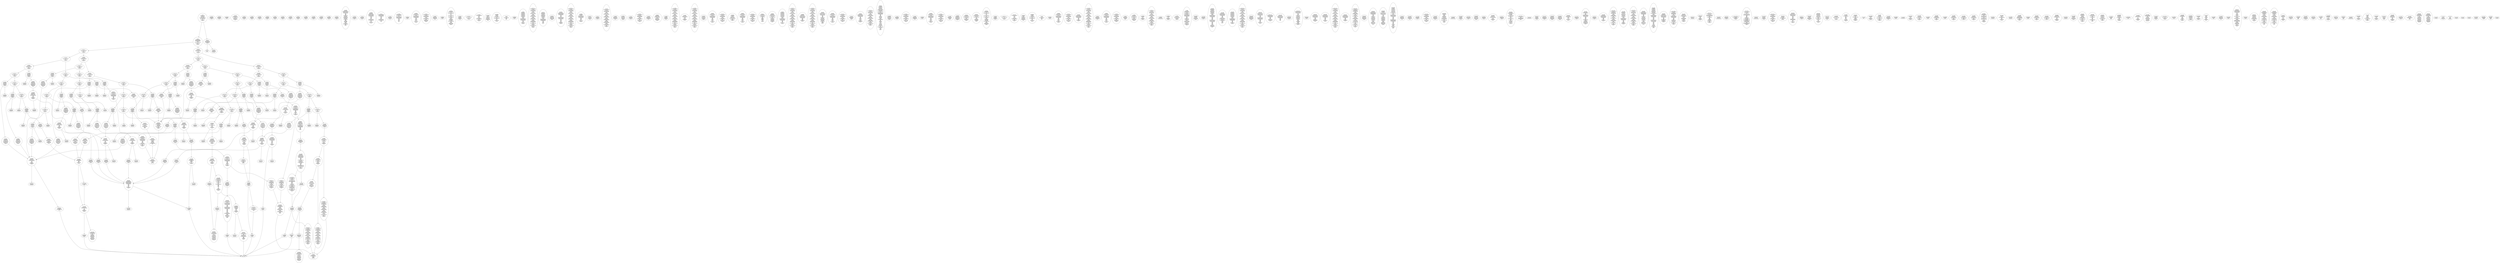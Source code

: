 /* Generated by GvGen v.1.0 (https://www.github.com/stricaud/gvgen) */

digraph G {
compound=true;
   node1 [label="[anywhere]"];
   node2 [label="# 0x0
PUSHX Data
PUSHX Data
MSTORE
PUSHX LogicData
CALLDATASIZE
LT
PUSHX Data
JUMPI
"];
   node3 [label="# 0xd
PUSHX Data
CALLDATALOAD
PUSHX BitData
SHR
PUSHX LogicData
GT
PUSHX Data
JUMPI
"];
   node4 [label="# 0x1e
PUSHX LogicData
GT
PUSHX Data
JUMPI
"];
   node5 [label="# 0x29
PUSHX LogicData
GT
PUSHX Data
JUMPI
"];
   node6 [label="# 0x34
PUSHX LogicData
EQ
PUSHX Data
JUMPI
"];
   node7 [label="# 0x3f
PUSHX LogicData
EQ
PUSHX Data
JUMPI
"];
   node8 [label="# 0x4a
PUSHX LogicData
EQ
PUSHX Data
JUMPI
"];
   node9 [label="# 0x55
PUSHX LogicData
EQ
PUSHX Data
JUMPI
"];
   node10 [label="# 0x60
PUSHX Data
REVERT
"];
   node11 [label="# 0x64
JUMPDEST
PUSHX LogicData
EQ
PUSHX Data
JUMPI
"];
   node12 [label="# 0x70
PUSHX LogicData
EQ
PUSHX Data
JUMPI
"];
   node13 [label="# 0x7b
PUSHX LogicData
EQ
PUSHX Data
JUMPI
"];
   node14 [label="# 0x86
PUSHX LogicData
EQ
PUSHX Data
JUMPI
"];
   node15 [label="# 0x91
PUSHX Data
REVERT
"];
   node16 [label="# 0x95
JUMPDEST
PUSHX LogicData
GT
PUSHX Data
JUMPI
"];
   node17 [label="# 0xa1
PUSHX LogicData
EQ
PUSHX Data
JUMPI
"];
   node18 [label="# 0xac
PUSHX LogicData
EQ
PUSHX Data
JUMPI
"];
   node19 [label="# 0xb7
PUSHX LogicData
EQ
PUSHX Data
JUMPI
"];
   node20 [label="# 0xc2
PUSHX LogicData
EQ
PUSHX Data
JUMPI
"];
   node21 [label="# 0xcd
PUSHX Data
REVERT
"];
   node22 [label="# 0xd1
JUMPDEST
PUSHX LogicData
EQ
PUSHX Data
JUMPI
"];
   node23 [label="# 0xdd
PUSHX LogicData
EQ
PUSHX Data
JUMPI
"];
   node24 [label="# 0xe8
PUSHX LogicData
EQ
PUSHX Data
JUMPI
"];
   node25 [label="# 0xf3
PUSHX LogicData
EQ
PUSHX Data
JUMPI
"];
   node26 [label="# 0xfe
PUSHX Data
REVERT
"];
   node27 [label="# 0x102
JUMPDEST
PUSHX LogicData
GT
PUSHX Data
JUMPI
"];
   node28 [label="# 0x10e
PUSHX LogicData
GT
PUSHX Data
JUMPI
"];
   node29 [label="# 0x119
PUSHX LogicData
EQ
PUSHX Data
JUMPI
"];
   node30 [label="# 0x124
PUSHX LogicData
EQ
PUSHX Data
JUMPI
"];
   node31 [label="# 0x12f
PUSHX LogicData
EQ
PUSHX Data
JUMPI
"];
   node32 [label="# 0x13a
PUSHX LogicData
EQ
PUSHX Data
JUMPI
"];
   node33 [label="# 0x145
PUSHX Data
REVERT
"];
   node34 [label="# 0x149
JUMPDEST
PUSHX LogicData
EQ
PUSHX Data
JUMPI
"];
   node35 [label="# 0x155
PUSHX LogicData
EQ
PUSHX Data
JUMPI
"];
   node36 [label="# 0x160
PUSHX LogicData
EQ
PUSHX Data
JUMPI
"];
   node37 [label="# 0x16b
PUSHX LogicData
EQ
PUSHX Data
JUMPI
"];
   node38 [label="# 0x176
PUSHX Data
REVERT
"];
   node39 [label="# 0x17a
JUMPDEST
PUSHX LogicData
GT
PUSHX Data
JUMPI
"];
   node40 [label="# 0x186
PUSHX LogicData
EQ
PUSHX Data
JUMPI
"];
   node41 [label="# 0x191
PUSHX LogicData
EQ
PUSHX Data
JUMPI
"];
   node42 [label="# 0x19c
PUSHX LogicData
EQ
PUSHX Data
JUMPI
"];
   node43 [label="# 0x1a7
PUSHX LogicData
EQ
PUSHX Data
JUMPI
"];
   node44 [label="# 0x1b2
PUSHX Data
REVERT
"];
   node45 [label="# 0x1b6
JUMPDEST
PUSHX LogicData
EQ
PUSHX Data
JUMPI
"];
   node46 [label="# 0x1c2
PUSHX LogicData
EQ
PUSHX Data
JUMPI
"];
   node47 [label="# 0x1cd
PUSHX LogicData
EQ
PUSHX Data
JUMPI
"];
   node48 [label="# 0x1d8
PUSHX LogicData
EQ
PUSHX Data
JUMPI
"];
   node49 [label="# 0x1e3
PUSHX Data
REVERT
"];
   node50 [label="# 0x1e7
JUMPDEST
CALLDATASIZE
PUSHX Data
JUMPI
"];
   node51 [label="# 0x1ed
STOP
"];
   node52 [label="# 0x1ee
JUMPDEST
PUSHX Data
REVERT
"];
   node53 [label="# 0x1f3
JUMPDEST
CALLVALUE
ISZERO
PUSHX Data
JUMPI
"];
   node54 [label="# 0x1fb
PUSHX Data
REVERT
"];
   node55 [label="# 0x1ff
JUMPDEST
PUSHX Data
PUSHX Data
CALLDATASIZE
PUSHX Data
PUSHX Data
JUMP
"];
   node56 [label="# 0x20e
JUMPDEST
PUSHX Data
JUMP
"];
   node57 [label="# 0x213
JUMPDEST
PUSHX MemData
MLOAD
ISZERO
ISZERO
MSTORE
PUSHX ArithData
ADD
"];
   node58 [label="# 0x21f
JUMPDEST
PUSHX MemData
MLOAD
SUB
RETURN
"];
   node59 [label="# 0x228
JUMPDEST
CALLVALUE
ISZERO
PUSHX Data
JUMPI
"];
   node60 [label="# 0x230
PUSHX Data
REVERT
"];
   node61 [label="# 0x234
JUMPDEST
PUSHX Data
PUSHX Data
CALLDATASIZE
PUSHX Data
PUSHX Data
JUMP
"];
   node62 [label="# 0x243
JUMPDEST
PUSHX Data
JUMP
"];
   node63 [label="# 0x248
JUMPDEST
STOP
"];
   node64 [label="# 0x24a
JUMPDEST
CALLVALUE
ISZERO
PUSHX Data
JUMPI
"];
   node65 [label="# 0x252
PUSHX Data
REVERT
"];
   node66 [label="# 0x256
JUMPDEST
PUSHX Data
PUSHX Data
JUMP
"];
   node67 [label="# 0x25f
JUMPDEST
PUSHX MemData
MLOAD
PUSHX Data
PUSHX Data
JUMP
"];
   node68 [label="# 0x26c
JUMPDEST
CALLVALUE
ISZERO
PUSHX Data
JUMPI
"];
   node69 [label="# 0x274
PUSHX Data
REVERT
"];
   node70 [label="# 0x278
JUMPDEST
PUSHX Data
PUSHX Data
CALLDATASIZE
PUSHX Data
PUSHX Data
JUMP
"];
   node71 [label="# 0x287
JUMPDEST
PUSHX Data
JUMP
"];
   node72 [label="# 0x28c
JUMPDEST
PUSHX MemData
MLOAD
PUSHX ArithData
PUSHX BitData
PUSHX BitData
SHL
SUB
AND
MSTORE
PUSHX ArithData
ADD
PUSHX Data
JUMP
"];
   node73 [label="# 0x2a4
JUMPDEST
CALLVALUE
ISZERO
PUSHX Data
JUMPI
"];
   node74 [label="# 0x2ac
PUSHX Data
REVERT
"];
   node75 [label="# 0x2b0
JUMPDEST
PUSHX Data
PUSHX Data
CALLDATASIZE
PUSHX Data
PUSHX Data
JUMP
"];
   node76 [label="# 0x2bf
JUMPDEST
PUSHX Data
JUMP
"];
   node77 [label="# 0x2c4
JUMPDEST
CALLVALUE
ISZERO
PUSHX Data
JUMPI
"];
   node78 [label="# 0x2cc
PUSHX Data
REVERT
"];
   node79 [label="# 0x2d0
JUMPDEST
PUSHX Data
PUSHX StorData
SLOAD
JUMP
"];
   node80 [label="# 0x2da
JUMPDEST
PUSHX MemData
MLOAD
MSTORE
PUSHX ArithData
ADD
PUSHX Data
JUMP
"];
   node81 [label="# 0x2e8
JUMPDEST
CALLVALUE
ISZERO
PUSHX Data
JUMPI
"];
   node82 [label="# 0x2f0
PUSHX Data
REVERT
"];
   node83 [label="# 0x2f4
JUMPDEST
PUSHX Data
PUSHX Data
CALLDATASIZE
PUSHX Data
PUSHX Data
JUMP
"];
   node84 [label="# 0x303
JUMPDEST
PUSHX Data
JUMP
"];
   node85 [label="# 0x308
JUMPDEST
PUSHX Data
PUSHX Data
JUMP
"];
   node86 [label="# 0x310
JUMPDEST
CALLVALUE
ISZERO
PUSHX Data
JUMPI
"];
   node87 [label="# 0x318
PUSHX Data
REVERT
"];
   node88 [label="# 0x31c
JUMPDEST
PUSHX Data
PUSHX Data
CALLDATASIZE
PUSHX Data
PUSHX Data
JUMP
"];
   node89 [label="# 0x32b
JUMPDEST
PUSHX Data
JUMP
"];
   node90 [label="# 0x330
JUMPDEST
CALLVALUE
ISZERO
PUSHX Data
JUMPI
"];
   node91 [label="# 0x338
PUSHX Data
REVERT
"];
   node92 [label="# 0x33c
JUMPDEST
PUSHX Data
PUSHX StorData
SLOAD
JUMP
"];
   node93 [label="# 0x346
JUMPDEST
CALLVALUE
ISZERO
PUSHX Data
JUMPI
"];
   node94 [label="# 0x34e
PUSHX Data
REVERT
"];
   node95 [label="# 0x352
JUMPDEST
PUSHX Data
PUSHX Data
CALLDATASIZE
PUSHX Data
PUSHX Data
JUMP
"];
   node96 [label="# 0x361
JUMPDEST
PUSHX Data
JUMP
"];
   node97 [label="# 0x366
JUMPDEST
CALLVALUE
ISZERO
PUSHX Data
JUMPI
"];
   node98 [label="# 0x36e
PUSHX Data
REVERT
"];
   node99 [label="# 0x372
JUMPDEST
PUSHX StorData
SLOAD
PUSHX Data
PUSHX BitData
AND
JUMP
"];
   node100 [label="# 0x380
JUMPDEST
CALLVALUE
ISZERO
PUSHX Data
JUMPI
"];
   node101 [label="# 0x388
PUSHX Data
REVERT
"];
   node102 [label="# 0x38c
JUMPDEST
PUSHX Data
PUSHX StorData
SLOAD
JUMP
"];
   node103 [label="# 0x396
JUMPDEST
CALLVALUE
ISZERO
PUSHX Data
JUMPI
"];
   node104 [label="# 0x39e
PUSHX Data
REVERT
"];
   node105 [label="# 0x3a2
JUMPDEST
PUSHX Data
PUSHX Data
JUMP
"];
   node106 [label="# 0x3ab
JUMPDEST
CALLVALUE
ISZERO
PUSHX Data
JUMPI
"];
   node107 [label="# 0x3b3
PUSHX Data
REVERT
"];
   node108 [label="# 0x3b7
JUMPDEST
PUSHX Data
PUSHX Data
CALLDATASIZE
PUSHX Data
PUSHX Data
JUMP
"];
   node109 [label="# 0x3c6
JUMPDEST
PUSHX Data
JUMP
"];
   node110 [label="# 0x3cb
JUMPDEST
CALLVALUE
ISZERO
PUSHX Data
JUMPI
"];
   node111 [label="# 0x3d3
PUSHX Data
REVERT
"];
   node112 [label="# 0x3d7
JUMPDEST
PUSHX Data
PUSHX Data
JUMP
"];
   node113 [label="# 0x3e0
JUMPDEST
CALLVALUE
ISZERO
PUSHX Data
JUMPI
"];
   node114 [label="# 0x3e8
PUSHX Data
REVERT
"];
   node115 [label="# 0x3ec
JUMPDEST
PUSHX Data
PUSHX Data
CALLDATASIZE
PUSHX Data
PUSHX Data
JUMP
"];
   node116 [label="# 0x3fb
JUMPDEST
PUSHX Data
JUMP
"];
   node117 [label="# 0x400
JUMPDEST
CALLVALUE
ISZERO
PUSHX Data
JUMPI
"];
   node118 [label="# 0x408
PUSHX Data
REVERT
"];
   node119 [label="# 0x40c
JUMPDEST
PUSHX Data
PUSHX StorData
SLOAD
JUMP
"];
   node120 [label="# 0x416
JUMPDEST
CALLVALUE
ISZERO
PUSHX Data
JUMPI
"];
   node121 [label="# 0x41e
PUSHX Data
REVERT
"];
   node122 [label="# 0x422
JUMPDEST
PUSHX Data
PUSHX Data
CALLDATASIZE
PUSHX Data
PUSHX Data
JUMP
"];
   node123 [label="# 0x431
JUMPDEST
PUSHX Data
JUMP
"];
   node124 [label="# 0x436
JUMPDEST
CALLVALUE
ISZERO
PUSHX Data
JUMPI
"];
   node125 [label="# 0x43e
PUSHX Data
REVERT
"];
   node126 [label="# 0x442
JUMPDEST
PUSHX Data
PUSHX Data
JUMP
"];
   node127 [label="# 0x44b
JUMPDEST
CALLVALUE
ISZERO
PUSHX Data
JUMPI
"];
   node128 [label="# 0x453
PUSHX Data
REVERT
"];
   node129 [label="# 0x457
JUMPDEST
PUSHX Data
PUSHX Data
CALLDATASIZE
PUSHX Data
PUSHX Data
JUMP
"];
   node130 [label="# 0x466
JUMPDEST
PUSHX Data
JUMP
"];
   node131 [label="# 0x46b
JUMPDEST
CALLVALUE
ISZERO
PUSHX Data
JUMPI
"];
   node132 [label="# 0x473
PUSHX Data
REVERT
"];
   node133 [label="# 0x477
JUMPDEST
PUSHX StorData
SLOAD
PUSHX ArithData
PUSHX BitData
PUSHX BitData
SHL
SUB
AND
PUSHX Data
JUMP
"];
   node134 [label="# 0x489
JUMPDEST
CALLVALUE
ISZERO
PUSHX Data
JUMPI
"];
   node135 [label="# 0x491
PUSHX Data
REVERT
"];
   node136 [label="# 0x495
JUMPDEST
PUSHX Data
PUSHX Data
JUMP
"];
   node137 [label="# 0x49e
JUMPDEST
CALLVALUE
ISZERO
PUSHX Data
JUMPI
"];
   node138 [label="# 0x4a6
PUSHX Data
REVERT
"];
   node139 [label="# 0x4aa
JUMPDEST
PUSHX Data
PUSHX Data
CALLDATASIZE
PUSHX Data
PUSHX Data
JUMP
"];
   node140 [label="# 0x4b9
JUMPDEST
PUSHX Data
JUMP
"];
   node141 [label="# 0x4be
JUMPDEST
CALLVALUE
ISZERO
PUSHX Data
JUMPI
"];
   node142 [label="# 0x4c6
PUSHX Data
REVERT
"];
   node143 [label="# 0x4ca
JUMPDEST
PUSHX Data
PUSHX Data
CALLDATASIZE
PUSHX Data
PUSHX Data
JUMP
"];
   node144 [label="# 0x4d9
JUMPDEST
PUSHX Data
JUMP
"];
   node145 [label="# 0x4de
JUMPDEST
CALLVALUE
ISZERO
PUSHX Data
JUMPI
"];
   node146 [label="# 0x4e6
PUSHX Data
REVERT
"];
   node147 [label="# 0x4ea
JUMPDEST
PUSHX Data
PUSHX Data
CALLDATASIZE
PUSHX Data
PUSHX Data
JUMP
"];
   node148 [label="# 0x4f9
JUMPDEST
PUSHX Data
JUMP
"];
   node149 [label="# 0x4fe
JUMPDEST
CALLVALUE
ISZERO
PUSHX Data
JUMPI
"];
   node150 [label="# 0x506
PUSHX Data
REVERT
"];
   node151 [label="# 0x50a
JUMPDEST
PUSHX Data
PUSHX Data
CALLDATASIZE
PUSHX Data
PUSHX Data
JUMP
"];
   node152 [label="# 0x519
JUMPDEST
PUSHX Data
JUMP
"];
   node153 [label="# 0x51e
JUMPDEST
CALLVALUE
ISZERO
PUSHX Data
JUMPI
"];
   node154 [label="# 0x526
PUSHX Data
REVERT
"];
   node155 [label="# 0x52a
JUMPDEST
PUSHX Data
PUSHX Data
JUMP
"];
   node156 [label="# 0x533
JUMPDEST
CALLVALUE
ISZERO
PUSHX Data
JUMPI
"];
   node157 [label="# 0x53b
PUSHX Data
REVERT
"];
   node158 [label="# 0x53f
JUMPDEST
PUSHX Data
PUSHX StorData
SLOAD
JUMP
"];
   node159 [label="# 0x549
JUMPDEST
CALLVALUE
ISZERO
PUSHX Data
JUMPI
"];
   node160 [label="# 0x551
PUSHX Data
REVERT
"];
   node161 [label="# 0x555
JUMPDEST
PUSHX Data
PUSHX Data
CALLDATASIZE
PUSHX Data
PUSHX Data
JUMP
"];
   node162 [label="# 0x564
JUMPDEST
PUSHX ArithData
PUSHX BitData
PUSHX BitData
SHL
SUB
AND
PUSHX Data
MSTORE
PUSHX Data
PUSHX Data
MSTORE
PUSHX Data
SHA3
AND
MSTORE
MSTORE
SHA3
SLOAD
PUSHX BitData
AND
JUMP
"];
   node163 [label="# 0x592
JUMPDEST
CALLVALUE
ISZERO
PUSHX Data
JUMPI
"];
   node164 [label="# 0x59a
PUSHX Data
REVERT
"];
   node165 [label="# 0x59e
JUMPDEST
PUSHX Data
PUSHX Data
CALLDATASIZE
PUSHX Data
PUSHX Data
JUMP
"];
   node166 [label="# 0x5ad
JUMPDEST
PUSHX Data
JUMP
"];
   node167 [label="# 0x5b2
JUMPDEST
CALLVALUE
ISZERO
PUSHX Data
JUMPI
"];
   node168 [label="# 0x5ba
PUSHX Data
REVERT
"];
   node169 [label="# 0x5be
JUMPDEST
PUSHX Data
PUSHX Data
CALLDATASIZE
PUSHX Data
PUSHX Data
JUMP
"];
   node170 [label="# 0x5cd
JUMPDEST
PUSHX Data
JUMP
"];
   node171 [label="# 0x5d2
JUMPDEST
PUSHX Data
PUSHX ArithData
PUSHX BitData
PUSHX BitData
SHL
SUB
NOT
AND
PUSHX BitData
PUSHX BitData
SHL
EQ
PUSHX Data
JUMPI
"];
   node172 [label="# 0x5ee
PUSHX ArithData
PUSHX BitData
PUSHX BitData
SHL
SUB
NOT
AND
PUSHX BitData
PUSHX BitData
SHL
EQ
"];
   node173 [label="# 0x603
JUMPDEST
PUSHX Data
JUMPI
"];
   node174 [label="# 0x609
PUSHX BitData
PUSHX BitData
SHL
PUSHX ArithData
PUSHX BitData
PUSHX BitData
SHL
SUB
NOT
AND
EQ
"];
   node175 [label="# 0x61e
JUMPDEST
JUMP
"];
   node176 [label="# 0x624
JUMPDEST
PUSHX StorData
SLOAD
PUSHX ArithData
PUSHX BitData
PUSHX BitData
SHL
SUB
AND
CALLER
EQ
PUSHX Data
JUMPI
"];
   node177 [label="# 0x637
PUSHX MemData
MLOAD
PUSHX BitData
PUSHX BitData
SHL
MSTORE
PUSHX ArithData
ADD
PUSHX Data
PUSHX Data
JUMP
"];
   node178 [label="# 0x64e
JUMPDEST
PUSHX MemData
MLOAD
SUB
REVERT
"];
   node179 [label="# 0x657
JUMPDEST
PUSHX Data
PUSHX Data
JUMP
"];
   node180 [label="# 0x661
JUMPDEST
JUMP
"];
   node181 [label="# 0x665
JUMPDEST
PUSHX Data
PUSHX StorData
SLOAD
PUSHX Data
PUSHX Data
JUMP
"];
   node182 [label="# 0x674
JUMPDEST
PUSHX ArithData
ADD
PUSHX ArithData
DIV
MUL
PUSHX ArithData
ADD
PUSHX MemData
MLOAD
ADD
PUSHX Data
MSTORE
MSTORE
PUSHX ArithData
ADD
SLOAD
PUSHX Data
PUSHX Data
JUMP
"];
   node183 [label="# 0x6a0
JUMPDEST
ISZERO
PUSHX Data
JUMPI
"];
   node184 [label="# 0x6a7
PUSHX LogicData
LT
PUSHX Data
JUMPI
"];
   node185 [label="# 0x6af
PUSHX ArithData
SLOAD
DIV
MUL
MSTORE
PUSHX ArithData
ADD
PUSHX Data
JUMP
"];
   node186 [label="# 0x6c2
JUMPDEST
ADD
PUSHX Data
MSTORE
PUSHX Data
PUSHX Data
SHA3
"];
   node187 [label="# 0x6d0
JUMPDEST
SLOAD
MSTORE
PUSHX ArithData
ADD
PUSHX ArithData
ADD
GT
PUSHX Data
JUMPI
"];
   node188 [label="# 0x6e4
SUB
PUSHX BitData
AND
ADD
"];
   node189 [label="# 0x6ed
JUMPDEST
JUMP
"];
   node190 [label="# 0x6f7
JUMPDEST
PUSHX Data
MSTORE
PUSHX Data
PUSHX Data
MSTORE
PUSHX Data
SHA3
SLOAD
PUSHX ArithData
PUSHX BitData
PUSHX BitData
SHL
SUB
AND
PUSHX Data
JUMPI
"];
   node191 [label="# 0x714
PUSHX MemData
MLOAD
PUSHX BitData
PUSHX BitData
SHL
MSTORE
PUSHX Data
PUSHX ArithData
ADD
MSTORE
PUSHX Data
PUSHX ArithData
ADD
MSTORE
PUSHX Data
PUSHX ArithData
ADD
MSTORE
PUSHX BitData
PUSHX BitData
SHL
PUSHX ArithData
ADD
MSTORE
PUSHX ArithData
ADD
PUSHX Data
JUMP
"];
   node192 [label="# 0x770
JUMPDEST
PUSHX Data
MSTORE
PUSHX Data
PUSHX Data
MSTORE
PUSHX Data
SHA3
SLOAD
PUSHX ArithData
PUSHX BitData
PUSHX BitData
SHL
SUB
AND
JUMP
"];
   node193 [label="# 0x78c
JUMPDEST
PUSHX Data
PUSHX Data
PUSHX Data
JUMP
"];
   node194 [label="# 0x797
JUMPDEST
PUSHX ArithData
PUSHX BitData
PUSHX BitData
SHL
SUB
AND
PUSHX ArithData
PUSHX BitData
PUSHX BitData
SHL
SUB
AND
EQ
ISZERO
PUSHX Data
JUMPI
"];
   node195 [label="# 0x7b4
PUSHX MemData
MLOAD
PUSHX BitData
PUSHX BitData
SHL
MSTORE
PUSHX Data
PUSHX ArithData
ADD
MSTORE
PUSHX Data
PUSHX ArithData
ADD
MSTORE
PUSHX Data
PUSHX ArithData
ADD
MSTORE
PUSHX BitData
PUSHX BitData
SHL
PUSHX ArithData
ADD
MSTORE
PUSHX ArithData
ADD
PUSHX Data
JUMP
"];
   node196 [label="# 0x805
JUMPDEST
CALLER
PUSHX ArithData
PUSHX BitData
PUSHX BitData
SHL
SUB
AND
EQ
PUSHX Data
JUMPI
"];
   node197 [label="# 0x817
PUSHX Data
CALLER
PUSHX Data
JUMP
"];
   node198 [label="# 0x821
JUMPDEST
PUSHX Data
JUMPI
"];
   node199 [label="# 0x826
PUSHX MemData
MLOAD
PUSHX BitData
PUSHX BitData
SHL
MSTORE
PUSHX Data
PUSHX ArithData
ADD
MSTORE
PUSHX Data
PUSHX ArithData
ADD
MSTORE
PUSHX Data
PUSHX ArithData
ADD
MSTORE
PUSHX Data
PUSHX ArithData
ADD
MSTORE
PUSHX ArithData
ADD
PUSHX Data
JUMP
"];
   node200 [label="# 0x893
JUMPDEST
PUSHX Data
PUSHX Data
JUMP
"];
   node201 [label="# 0x89d
JUMPDEST
JUMP
"];
   node202 [label="# 0x8a2
JUMPDEST
PUSHX Data
CALLER
PUSHX Data
JUMP
"];
   node203 [label="# 0x8ac
JUMPDEST
PUSHX Data
JUMPI
"];
   node204 [label="# 0x8b1
PUSHX MemData
MLOAD
PUSHX BitData
PUSHX BitData
SHL
MSTORE
PUSHX ArithData
ADD
PUSHX Data
PUSHX Data
JUMP
"];
   node205 [label="# 0x8c8
JUMPDEST
PUSHX Data
PUSHX Data
JUMP
"];
   node206 [label="# 0x8d3
JUMPDEST
PUSHX StorData
SLOAD
TIMESTAMP
LT
ISZERO
PUSHX Data
JUMPI
"];
   node207 [label="# 0x8de
PUSHX MemData
MLOAD
PUSHX BitData
PUSHX BitData
SHL
MSTORE
PUSHX Data
PUSHX ArithData
ADD
MSTORE
PUSHX Data
PUSHX ArithData
ADD
MSTORE
PUSHX Data
PUSHX ArithData
ADD
MSTORE
PUSHX ArithData
ADD
PUSHX Data
JUMP
"];
   node208 [label="# 0x925
JUMPDEST
PUSHX StorData
SLOAD
PUSHX BitData
AND
ISZERO
PUSHX Data
JUMPI
"];
   node209 [label="# 0x931
PUSHX MemData
MLOAD
PUSHX BitData
PUSHX BitData
SHL
MSTORE
PUSHX Data
PUSHX ArithData
ADD
MSTORE
PUSHX Data
PUSHX ArithData
ADD
MSTORE
PUSHX BitData
PUSHX BitData
SHL
PUSHX ArithData
ADD
MSTORE
PUSHX ArithData
ADD
PUSHX Data
JUMP
"];
   node210 [label="# 0x96d
JUMPDEST
PUSHX Data
PUSHX StorData
SLOAD
CALLVALUE
PUSHX Data
PUSHX Data
JUMP
"];
   node211 [label="# 0x97d
JUMPDEST
PUSHX Data
PUSHX StorData
SLOAD
CALLVALUE
PUSHX Data
PUSHX Data
JUMP
"];
   node212 [label="# 0x98f
JUMPDEST
ISZERO
PUSHX Data
JUMPI
"];
   node213 [label="# 0x998
PUSHX MemData
MLOAD
PUSHX BitData
PUSHX BitData
SHL
MSTORE
PUSHX Data
PUSHX ArithData
ADD
MSTORE
PUSHX Data
PUSHX ArithData
ADD
MSTORE
PUSHX Data
PUSHX ArithData
ADD
MSTORE
PUSHX BitData
PUSHX BitData
SHL
PUSHX ArithData
ADD
MSTORE
PUSHX ArithData
ADD
PUSHX Data
JUMP
"];
   node214 [label="# 0x9f2
JUMPDEST
PUSHX StorData
SLOAD
GT
ISZERO
PUSHX Data
JUMPI
"];
   node215 [label="# 0x9fd
PUSHX MemData
MLOAD
PUSHX BitData
PUSHX BitData
SHL
MSTORE
PUSHX Data
PUSHX ArithData
ADD
MSTORE
PUSHX Data
PUSHX ArithData
ADD
MSTORE
PUSHX Data
PUSHX ArithData
ADD
MSTORE
PUSHX BitData
PUSHX BitData
SHL
PUSHX ArithData
ADD
MSTORE
PUSHX ArithData
ADD
PUSHX Data
JUMP
"];
   node216 [label="# 0xa50
JUMPDEST
PUSHX Data
CALLER
PUSHX Data
JUMP
"];
   node217 [label="# 0xa5a
JUMPDEST
PUSHX StorData
SLOAD
PUSHX ArithData
PUSHX BitData
PUSHX BitData
SHL
SUB
AND
CALLER
EQ
PUSHX Data
JUMPI
"];
   node218 [label="# 0xa6d
PUSHX MemData
MLOAD
PUSHX BitData
PUSHX BitData
SHL
MSTORE
PUSHX ArithData
ADD
PUSHX Data
PUSHX Data
JUMP
"];
   node219 [label="# 0xa84
JUMPDEST
MLOAD
PUSHX Data
PUSHX Data
PUSHX ArithData
ADD
PUSHX Data
JUMP
"];
   node220 [label="# 0xa97
JUMPDEST
PUSHX StorData
SLOAD
PUSHX ArithData
PUSHX BitData
PUSHX BitData
SHL
SUB
AND
CALLER
EQ
PUSHX Data
JUMPI
"];
   node221 [label="# 0xaaa
PUSHX MemData
MLOAD
PUSHX BitData
PUSHX BitData
SHL
MSTORE
PUSHX ArithData
ADD
PUSHX Data
PUSHX Data
JUMP
"];
   node222 [label="# 0xac1
JUMPDEST
PUSHX StorData
SLOAD
PUSHX BitData
NOT
AND
ISZERO
ISZERO
OR
SSTORE
JUMP
"];
   node223 [label="# 0xad4
JUMPDEST
PUSHX StorData
SLOAD
PUSHX ArithData
PUSHX BitData
PUSHX BitData
SHL
SUB
AND
CALLER
EQ
PUSHX Data
JUMPI
"];
   node224 [label="# 0xae7
PUSHX MemData
MLOAD
PUSHX BitData
PUSHX BitData
SHL
MSTORE
PUSHX ArithData
ADD
PUSHX Data
PUSHX Data
JUMP
"];
   node225 [label="# 0xafe
JUMPDEST
PUSHX Data
PUSHX Data
PUSHX StorData
SLOAD
PUSHX ArithData
PUSHX BitData
PUSHX BitData
SHL
SUB
AND
JUMP
"];
   node226 [label="# 0xb13
JUMPDEST
SELFBALANCE
PUSHX Data
JUMP
"];
   node227 [label="# 0xb19
JUMPDEST
JUMP
"];
   node228 [label="# 0xb1b
JUMPDEST
PUSHX Data
PUSHX MemData
MLOAD
PUSHX ArithData
ADD
PUSHX Data
MSTORE
PUSHX Data
MSTORE
PUSHX Data
JUMP
"];
   node229 [label="# 0xb36
JUMPDEST
PUSHX Data
PUSHX StorData
SLOAD
TIMESTAMP
LT
ISZERO
ISZERO
PUSHX Data
JUMPI
"];
   node230 [label="# 0xb45
PUSHX StorData
SLOAD
PUSHX BitData
AND
ISZERO
"];
   node231 [label="# 0xb4d
JUMPDEST
ISZERO
PUSHX Data
JUMPI
"];
   node232 [label="# 0xb54
PUSHX StorData
SLOAD
PUSHX StorData
SLOAD
LT
"];
   node233 [label="# 0xb5c
JUMPDEST
JUMP
"];
   node234 [label="# 0xb61
JUMPDEST
PUSHX Data
MSTORE
PUSHX Data
PUSHX Data
MSTORE
PUSHX Data
SHA3
SLOAD
PUSHX ArithData
PUSHX BitData
PUSHX BitData
SHL
SUB
AND
PUSHX Data
JUMPI
"];
   node235 [label="# 0xb7f
PUSHX MemData
MLOAD
PUSHX BitData
PUSHX BitData
SHL
MSTORE
PUSHX Data
PUSHX ArithData
ADD
MSTORE
PUSHX Data
PUSHX ArithData
ADD
MSTORE
PUSHX Data
PUSHX ArithData
ADD
MSTORE
PUSHX BitData
PUSHX BitData
SHL
PUSHX ArithData
ADD
MSTORE
PUSHX ArithData
ADD
PUSHX Data
JUMP
"];
   node236 [label="# 0xbd8
JUMPDEST
PUSHX Data
PUSHX ArithData
PUSHX BitData
PUSHX BitData
SHL
SUB
AND
PUSHX Data
JUMPI
"];
   node237 [label="# 0xbe9
PUSHX MemData
MLOAD
PUSHX BitData
PUSHX BitData
SHL
MSTORE
PUSHX Data
PUSHX ArithData
ADD
MSTORE
PUSHX Data
PUSHX ArithData
ADD
MSTORE
PUSHX Data
PUSHX ArithData
ADD
MSTORE
PUSHX BitData
PUSHX BitData
SHL
PUSHX ArithData
ADD
MSTORE
PUSHX ArithData
ADD
PUSHX Data
JUMP
"];
   node238 [label="# 0xc43
JUMPDEST
PUSHX ArithData
PUSHX BitData
PUSHX BitData
SHL
SUB
AND
PUSHX Data
MSTORE
PUSHX Data
PUSHX Data
MSTORE
PUSHX Data
SHA3
SLOAD
JUMP
"];
   node239 [label="# 0xc5f
JUMPDEST
PUSHX StorData
SLOAD
PUSHX ArithData
PUSHX BitData
PUSHX BitData
SHL
SUB
AND
CALLER
EQ
PUSHX Data
JUMPI
"];
   node240 [label="# 0xc72
PUSHX MemData
MLOAD
PUSHX BitData
PUSHX BitData
SHL
MSTORE
PUSHX ArithData
ADD
PUSHX Data
PUSHX Data
JUMP
"];
   node241 [label="# 0xc89
JUMPDEST
PUSHX Data
PUSHX Data
PUSHX Data
JUMP
"];
   node242 [label="# 0xc93
JUMPDEST
PUSHX StorData
SLOAD
PUSHX ArithData
PUSHX BitData
PUSHX BitData
SHL
SUB
AND
CALLER
EQ
PUSHX Data
JUMPI
"];
   node243 [label="# 0xca6
PUSHX MemData
MLOAD
PUSHX BitData
PUSHX BitData
SHL
MSTORE
PUSHX ArithData
ADD
PUSHX Data
PUSHX Data
JUMP
"];
   node244 [label="# 0xcbd
JUMPDEST
PUSHX Data
SSTORE
JUMP
"];
   node245 [label="# 0xcc2
JUMPDEST
PUSHX Data
PUSHX StorData
SLOAD
PUSHX Data
PUSHX Data
JUMP
"];
   node246 [label="# 0xcd1
JUMPDEST
PUSHX ArithData
PUSHX BitData
PUSHX BitData
SHL
SUB
AND
CALLER
EQ
ISZERO
PUSHX Data
JUMPI
"];
   node247 [label="# 0xce3
PUSHX MemData
MLOAD
PUSHX BitData
PUSHX BitData
SHL
MSTORE
PUSHX Data
PUSHX ArithData
ADD
MSTORE
PUSHX Data
PUSHX ArithData
ADD
MSTORE
PUSHX Data
PUSHX ArithData
ADD
MSTORE
PUSHX ArithData
ADD
PUSHX Data
JUMP
"];
   node248 [label="# 0xd2a
JUMPDEST
CALLER
PUSHX Data
MSTORE
PUSHX Data
PUSHX ArithData
MSTORE
PUSHX MemData
SHA3
PUSHX ArithData
PUSHX BitData
PUSHX BitData
SHL
SUB
AND
MSTORE
MSTORE
SHA3
SLOAD
PUSHX BitData
NOT
AND
ISZERO
ISZERO
OR
SSTORE
MLOAD
MSTORE
PUSHX Data
ADD
PUSHX MemData
MLOAD
SUB
LOGX
JUMP
"];
   node249 [label="# 0xd96
JUMPDEST
PUSHX Data
CALLER
PUSHX Data
JUMP
"];
   node250 [label="# 0xda0
JUMPDEST
PUSHX Data
JUMPI
"];
   node251 [label="# 0xda5
PUSHX MemData
MLOAD
PUSHX BitData
PUSHX BitData
SHL
MSTORE
PUSHX ArithData
ADD
PUSHX Data
PUSHX Data
JUMP
"];
   node252 [label="# 0xdbc
JUMPDEST
PUSHX Data
PUSHX Data
JUMP
"];
   node253 [label="# 0xdc8
JUMPDEST
JUMP
"];
   node254 [label="# 0xdce
JUMPDEST
PUSHX StorData
SLOAD
PUSHX ArithData
PUSHX BitData
PUSHX BitData
SHL
SUB
AND
CALLER
EQ
PUSHX Data
JUMPI
"];
   node255 [label="# 0xde1
PUSHX MemData
MLOAD
PUSHX BitData
PUSHX BitData
SHL
MSTORE
PUSHX ArithData
ADD
PUSHX Data
PUSHX Data
JUMP
"];
   node256 [label="# 0xdf8
JUMPDEST
PUSHX Data
SSTORE
JUMP
"];
   node257 [label="# 0xdfd
JUMPDEST
PUSHX Data
PUSHX Data
PUSHX Data
PUSHX Data
JUMP
"];
   node258 [label="# 0xe0a
JUMPDEST
PUSHX MemData
MLOAD
PUSHX ArithData
ADD
PUSHX Data
PUSHX Data
JUMP
"];
   node259 [label="# 0xe1b
JUMPDEST
PUSHX MemData
MLOAD
PUSHX ArithData
SUB
SUB
MSTORE
PUSHX Data
MSTORE
JUMP
"];
   node260 [label="# 0xe31
JUMPDEST
PUSHX StorData
SLOAD
PUSHX Data
PUSHX Data
JUMP
"];
   node261 [label="# 0xe3e
JUMPDEST
PUSHX ArithData
ADD
PUSHX ArithData
DIV
MUL
PUSHX ArithData
ADD
PUSHX MemData
MLOAD
ADD
PUSHX Data
MSTORE
MSTORE
PUSHX ArithData
ADD
SLOAD
PUSHX Data
PUSHX Data
JUMP
"];
   node262 [label="# 0xe6a
JUMPDEST
ISZERO
PUSHX Data
JUMPI
"];
   node263 [label="# 0xe71
PUSHX LogicData
LT
PUSHX Data
JUMPI
"];
   node264 [label="# 0xe79
PUSHX ArithData
SLOAD
DIV
MUL
MSTORE
PUSHX ArithData
ADD
PUSHX Data
JUMP
"];
   node265 [label="# 0xe8c
JUMPDEST
ADD
PUSHX Data
MSTORE
PUSHX Data
PUSHX Data
SHA3
"];
   node266 [label="# 0xe9a
JUMPDEST
SLOAD
MSTORE
PUSHX ArithData
ADD
PUSHX ArithData
ADD
GT
PUSHX Data
JUMPI
"];
   node267 [label="# 0xeae
SUB
PUSHX BitData
AND
ADD
"];
   node268 [label="# 0xeb7
JUMPDEST
JUMP
"];
   node269 [label="# 0xebf
JUMPDEST
PUSHX StorData
SLOAD
PUSHX ArithData
PUSHX BitData
PUSHX BitData
SHL
SUB
AND
CALLER
EQ
PUSHX Data
JUMPI
"];
   node270 [label="# 0xed2
PUSHX MemData
MLOAD
PUSHX BitData
PUSHX BitData
SHL
MSTORE
PUSHX ArithData
ADD
PUSHX Data
PUSHX Data
JUMP
"];
   node271 [label="# 0xee9
JUMPDEST
PUSHX ArithData
PUSHX BitData
PUSHX BitData
SHL
SUB
AND
PUSHX Data
JUMPI
"];
   node272 [label="# 0xef8
PUSHX MemData
MLOAD
PUSHX BitData
PUSHX BitData
SHL
MSTORE
PUSHX Data
PUSHX ArithData
ADD
MSTORE
PUSHX Data
PUSHX ArithData
ADD
MSTORE
PUSHX Data
PUSHX ArithData
ADD
MSTORE
PUSHX BitData
PUSHX BitData
SHL
PUSHX ArithData
ADD
MSTORE
PUSHX ArithData
ADD
PUSHX Data
JUMP
"];
   node273 [label="# 0xf4e
JUMPDEST
PUSHX Data
PUSHX Data
JUMP
"];
   node274 [label="# 0xf57
JUMPDEST
JUMP
"];
   node275 [label="# 0xf5a
JUMPDEST
PUSHX StorData
SLOAD
PUSHX ArithData
PUSHX BitData
PUSHX BitData
SHL
SUB
AND
CALLER
EQ
PUSHX Data
JUMPI
"];
   node276 [label="# 0xf6d
PUSHX MemData
MLOAD
PUSHX BitData
PUSHX BitData
SHL
MSTORE
PUSHX ArithData
ADD
PUSHX Data
PUSHX Data
JUMP
"];
   node277 [label="# 0xf84
JUMPDEST
PUSHX Data
SSTORE
JUMP
"];
   node278 [label="# 0xf89
JUMPDEST
PUSHX StorData
SLOAD
PUSHX StorData
SLOAD
PUSHX Data
PUSHX Data
JUMP
"];
   node279 [label="# 0xf9a
JUMPDEST
GT
ISZERO
PUSHX Data
JUMPI
"];
   node280 [label="# 0xfa1
PUSHX MemData
MLOAD
PUSHX BitData
PUSHX BitData
SHL
MSTORE
PUSHX Data
PUSHX ArithData
ADD
MSTORE
PUSHX Data
PUSHX ArithData
ADD
MSTORE
PUSHX Data
PUSHX ArithData
ADD
MSTORE
PUSHX ArithData
ADD
PUSHX Data
JUMP
"];
   node281 [label="# 0xfe8
JUMPDEST
PUSHX Data
"];
   node282 [label="# 0xfeb
JUMPDEST
LT
ISZERO
PUSHX Data
JUMPI
"];
   node283 [label="# 0xff4
PUSHX Data
PUSHX StorData
SLOAD
PUSHX Data
JUMP
"];
   node284 [label="# 0xfff
JUMPDEST
PUSHX StorData
SLOAD
PUSHX MemData
MLOAD
PUSHX ArithData
PUSHX BitData
PUSHX BitData
SHL
SUB
AND
PUSHX Data
PUSHX Data
LOGX
PUSHX Data
PUSHX StorData
PUSHX Data
SLOAD
PUSHX Data
PUSHX Data
JUMP
"];
   node285 [label="# 0x1049
JUMPDEST
SSTORE
PUSHX Data
PUSHX Data
JUMP
"];
   node286 [label="# 0x1059
JUMPDEST
PUSHX Data
JUMP
"];
   node287 [label="# 0x1061
JUMPDEST
PUSHX Data
MSTORE
PUSHX Data
PUSHX Data
MSTORE
PUSHX Data
SHA3
SLOAD
PUSHX ArithData
PUSHX BitData
PUSHX BitData
SHL
SUB
NOT
AND
PUSHX ArithData
PUSHX BitData
PUSHX BitData
SHL
SUB
AND
OR
SSTORE
PUSHX Data
PUSHX Data
JUMP
"];
   node288 [label="# 0x1096
JUMPDEST
PUSHX ArithData
PUSHX BitData
PUSHX BitData
SHL
SUB
AND
PUSHX Data
PUSHX MemData
MLOAD
PUSHX MemData
MLOAD
SUB
LOGX
JUMP
"];
   node289 [label="# 0x10cf
JUMPDEST
PUSHX Data
MSTORE
PUSHX Data
PUSHX Data
MSTORE
PUSHX Data
SHA3
SLOAD
PUSHX ArithData
PUSHX BitData
PUSHX BitData
SHL
SUB
AND
PUSHX Data
JUMPI
"];
   node290 [label="# 0x10ec
PUSHX MemData
MLOAD
PUSHX BitData
PUSHX BitData
SHL
MSTORE
PUSHX Data
PUSHX ArithData
ADD
MSTORE
PUSHX Data
PUSHX ArithData
ADD
MSTORE
PUSHX Data
PUSHX ArithData
ADD
MSTORE
PUSHX BitData
PUSHX BitData
SHL
PUSHX ArithData
ADD
MSTORE
PUSHX ArithData
ADD
PUSHX Data
JUMP
"];
   node291 [label="# 0x1148
JUMPDEST
PUSHX Data
PUSHX Data
PUSHX Data
JUMP
"];
   node292 [label="# 0x1153
JUMPDEST
PUSHX ArithData
PUSHX BitData
PUSHX BitData
SHL
SUB
AND
PUSHX ArithData
PUSHX BitData
PUSHX BitData
SHL
SUB
AND
EQ
PUSHX Data
JUMPI
"];
   node293 [label="# 0x1170
PUSHX ArithData
PUSHX BitData
PUSHX BitData
SHL
SUB
AND
PUSHX Data
PUSHX Data
JUMP
"];
   node294 [label="# 0x1183
JUMPDEST
PUSHX ArithData
PUSHX BitData
PUSHX BitData
SHL
SUB
AND
EQ
"];
   node295 [label="# 0x118e
JUMPDEST
PUSHX Data
JUMPI
"];
   node296 [label="# 0x1194
PUSHX ArithData
PUSHX BitData
PUSHX BitData
SHL
SUB
AND
PUSHX Data
MSTORE
PUSHX Data
PUSHX Data
MSTORE
PUSHX Data
SHA3
AND
MSTORE
MSTORE
SHA3
SLOAD
PUSHX BitData
AND
"];
   node297 [label="# 0x11be
JUMPDEST
JUMP
"];
   node298 [label="# 0x11c6
JUMPDEST
PUSHX ArithData
PUSHX BitData
PUSHX BitData
SHL
SUB
AND
PUSHX Data
PUSHX Data
JUMP
"];
   node299 [label="# 0x11d9
JUMPDEST
PUSHX ArithData
PUSHX BitData
PUSHX BitData
SHL
SUB
AND
EQ
PUSHX Data
JUMPI
"];
   node300 [label="# 0x11e8
PUSHX MemData
MLOAD
PUSHX BitData
PUSHX BitData
SHL
MSTORE
PUSHX Data
PUSHX ArithData
ADD
MSTORE
PUSHX Data
PUSHX ArithData
ADD
MSTORE
PUSHX Data
PUSHX ArithData
ADD
MSTORE
PUSHX BitData
PUSHX BitData
SHL
PUSHX ArithData
ADD
MSTORE
PUSHX ArithData
ADD
PUSHX Data
JUMP
"];
   node301 [label="# 0x1241
JUMPDEST
PUSHX ArithData
PUSHX BitData
PUSHX BitData
SHL
SUB
AND
PUSHX Data
JUMPI
"];
   node302 [label="# 0x1250
PUSHX MemData
MLOAD
PUSHX BitData
PUSHX BitData
SHL
MSTORE
PUSHX Data
PUSHX ArithData
ADD
MSTORE
PUSHX ArithData
ADD
MSTORE
PUSHX Data
PUSHX ArithData
ADD
MSTORE
PUSHX BitData
PUSHX BitData
SHL
PUSHX ArithData
ADD
MSTORE
PUSHX ArithData
ADD
PUSHX Data
JUMP
"];
   node303 [label="# 0x12a3
JUMPDEST
PUSHX Data
PUSHX Data
PUSHX Data
JUMP
"];
   node304 [label="# 0x12ae
JUMPDEST
PUSHX ArithData
PUSHX BitData
PUSHX BitData
SHL
SUB
AND
PUSHX Data
MSTORE
PUSHX Data
PUSHX Data
MSTORE
PUSHX Data
SHA3
SLOAD
PUSHX Data
PUSHX Data
PUSHX Data
JUMP
"];
   node305 [label="# 0x12d7
JUMPDEST
SSTORE
PUSHX ArithData
PUSHX BitData
PUSHX BitData
SHL
SUB
AND
PUSHX Data
MSTORE
PUSHX Data
PUSHX Data
MSTORE
PUSHX Data
SHA3
SLOAD
PUSHX Data
PUSHX Data
PUSHX Data
JUMP
"];
   node306 [label="# 0x1305
JUMPDEST
SSTORE
PUSHX Data
MSTORE
PUSHX Data
PUSHX Data
MSTORE
PUSHX MemData
SHA3
SLOAD
PUSHX ArithData
PUSHX BitData
PUSHX BitData
SHL
SUB
NOT
AND
PUSHX ArithData
PUSHX BitData
PUSHX BitData
SHL
SUB
AND
OR
SSTORE
MLOAD
AND
PUSHX Data
LOGX
JUMP
"];
   node307 [label="# 0x1366
JUMPDEST
PUSHX Data
PUSHX ArithData
PUSHX BitData
PUSHX BitData
SHL
SUB
AND
PUSHX MemData
MLOAD
PUSHX Data
PUSHX MemData
MLOAD
SUB
GAS
CALL
RETURNDATASIZE
PUSHX LogicData
EQ
PUSHX Data
JUMPI
"];
   node308 [label="# 0x1392
PUSHX MemData
MLOAD
PUSHX BitData
NOT
PUSHX ArithData
RETURNDATASIZE
ADD
AND
ADD
PUSHX Data
MSTORE
RETURNDATASIZE
MSTORE
RETURNDATASIZE
PUSHX Data
PUSHX ArithData
ADD
RETURNDATACOPY
PUSHX Data
JUMP
"];
   node309 [label="# 0x13b3
JUMPDEST
PUSHX Data
"];
   node310 [label="# 0x13b8
JUMPDEST
PUSHX Data
JUMPI
"];
   node311 [label="# 0x13c2
PUSHX MemData
MLOAD
PUSHX BitData
PUSHX BitData
SHL
MSTORE
PUSHX Data
PUSHX ArithData
ADD
MSTORE
PUSHX Data
PUSHX ArithData
ADD
MSTORE
PUSHX BitData
PUSHX BitData
SHL
PUSHX ArithData
ADD
MSTORE
PUSHX ArithData
ADD
PUSHX Data
JUMP
"];
   node312 [label="# 0x1400
JUMPDEST
PUSHX StorData
SLOAD
PUSHX ArithData
PUSHX BitData
PUSHX BitData
SHL
SUB
AND
PUSHX ArithData
PUSHX BitData
PUSHX BitData
SHL
SUB
NOT
AND
OR
SSTORE
PUSHX MemData
MLOAD
AND
PUSHX Data
PUSHX Data
LOGX
JUMP
"];
   node313 [label="# 0x1452
JUMPDEST
PUSHX Data
PUSHX Data
JUMP
"];
   node314 [label="# 0x145d
JUMPDEST
PUSHX Data
PUSHX Data
JUMP
"];
   node315 [label="# 0x1469
JUMPDEST
PUSHX Data
JUMPI
"];
   node316 [label="# 0x146e
PUSHX MemData
MLOAD
PUSHX BitData
PUSHX BitData
SHL
MSTORE
PUSHX ArithData
ADD
PUSHX Data
PUSHX Data
JUMP
"];
   node317 [label="# 0x1485
JUMPDEST
PUSHX Data
PUSHX Data
JUMPI
"];
   node318 [label="# 0x148d
PUSHX Data
MLOAD
ADD
MSTORE
PUSHX Data
MSTORE
PUSHX BitData
PUSHX BitData
SHL
PUSHX ArithData
ADD
MSTORE
JUMP
"];
   node319 [label="# 0x14a9
JUMPDEST
PUSHX Data
"];
   node320 [label="# 0x14ad
JUMPDEST
ISZERO
PUSHX Data
JUMPI
"];
   node321 [label="# 0x14b4
PUSHX Data
PUSHX Data
JUMP
"];
   node322 [label="# 0x14bd
JUMPDEST
PUSHX Data
PUSHX Data
PUSHX Data
JUMP
"];
   node323 [label="# 0x14cc
JUMPDEST
PUSHX Data
JUMP
"];
   node324 [label="# 0x14d3
JUMPDEST
PUSHX Data
PUSHX LogicData
GT
ISZERO
PUSHX Data
JUMPI
"];
   node325 [label="# 0x14e7
PUSHX Data
PUSHX Data
JUMP
"];
   node326 [label="# 0x14ee
JUMPDEST
PUSHX MemData
MLOAD
MSTORE
PUSHX ArithData
ADD
PUSHX BitData
NOT
AND
PUSHX ArithData
ADD
ADD
PUSHX Data
MSTORE
ISZERO
PUSHX Data
JUMPI
"];
   node327 [label="# 0x150c
PUSHX ArithData
ADD
CALLDATASIZE
CALLDATACOPY
ADD
"];
   node328 [label="# 0x1518
JUMPDEST
"];
   node329 [label="# 0x151c
JUMPDEST
ISZERO
PUSHX Data
JUMPI
"];
   node330 [label="# 0x1523
PUSHX Data
PUSHX Data
PUSHX Data
JUMP
"];
   node331 [label="# 0x152d
JUMPDEST
PUSHX Data
PUSHX Data
PUSHX Data
JUMP
"];
   node332 [label="# 0x153a
JUMPDEST
PUSHX Data
PUSHX Data
PUSHX Data
JUMP
"];
   node333 [label="# 0x1545
JUMPDEST
PUSHX BitData
SHL
MLOAD
LT
PUSHX Data
JUMPI
"];
   node334 [label="# 0x1553
PUSHX Data
PUSHX Data
JUMP
"];
   node335 [label="# 0x155a
JUMPDEST
PUSHX ArithData
ADD
ADD
PUSHX ArithData
PUSHX BitData
PUSHX BitData
SHL
SUB
NOT
AND
PUSHX BitData
BYTE
MSTORE8
PUSHX Data
PUSHX Data
PUSHX Data
JUMP
"];
   node336 [label="# 0x157c
JUMPDEST
PUSHX Data
JUMP
"];
   node337 [label="# 0x1583
JUMPDEST
PUSHX ArithData
PUSHX BitData
PUSHX BitData
SHL
SUB
AND
PUSHX Data
JUMPI
"];
   node338 [label="# 0x1592
PUSHX MemData
MLOAD
PUSHX BitData
PUSHX BitData
SHL
MSTORE
PUSHX Data
PUSHX ArithData
ADD
MSTORE
PUSHX ArithData
ADD
MSTORE
PUSHX Data
PUSHX ArithData
ADD
MSTORE
PUSHX ArithData
ADD
PUSHX Data
JUMP
"];
   node339 [label="# 0x15d9
JUMPDEST
PUSHX Data
MSTORE
PUSHX Data
PUSHX Data
MSTORE
PUSHX Data
SHA3
SLOAD
PUSHX ArithData
PUSHX BitData
PUSHX BitData
SHL
SUB
AND
ISZERO
PUSHX Data
JUMPI
"];
   node340 [label="# 0x15f7
PUSHX MemData
MLOAD
PUSHX BitData
PUSHX BitData
SHL
MSTORE
PUSHX Data
PUSHX ArithData
ADD
MSTORE
PUSHX Data
PUSHX ArithData
ADD
MSTORE
PUSHX Data
PUSHX ArithData
ADD
MSTORE
PUSHX ArithData
ADD
PUSHX Data
JUMP
"];
   node341 [label="# 0x163e
JUMPDEST
PUSHX ArithData
PUSHX BitData
PUSHX BitData
SHL
SUB
AND
PUSHX Data
MSTORE
PUSHX Data
PUSHX Data
MSTORE
PUSHX Data
SHA3
SLOAD
PUSHX Data
PUSHX Data
PUSHX Data
JUMP
"];
   node342 [label="# 0x1667
JUMPDEST
SSTORE
PUSHX Data
MSTORE
PUSHX Data
PUSHX Data
MSTORE
PUSHX MemData
SHA3
SLOAD
PUSHX ArithData
PUSHX BitData
PUSHX BitData
SHL
SUB
NOT
AND
PUSHX ArithData
PUSHX BitData
PUSHX BitData
SHL
SUB
AND
OR
SSTORE
MLOAD
PUSHX Data
LOGX
JUMP
"];
   node343 [label="# 0x16c5
JUMPDEST
PUSHX Data
PUSHX ArithData
PUSHX BitData
PUSHX BitData
SHL
SUB
AND
EXTCODESIZE
ISZERO
PUSHX Data
JUMPI
"];
   node344 [label="# 0x16d8
PUSHX MemData
MLOAD
PUSHX BitData
PUSHX BitData
SHL
MSTORE
PUSHX ArithData
PUSHX BitData
PUSHX BitData
SHL
SUB
AND
PUSHX Data
PUSHX Data
CALLER
PUSHX ArithData
ADD
PUSHX Data
JUMP
"];
   node345 [label="# 0x1709
JUMPDEST
PUSHX Data
PUSHX MemData
MLOAD
SUB
PUSHX Data
EXTCODESIZE
ISZERO
ISZERO
PUSHX Data
JUMPI
"];
   node346 [label="# 0x171f
PUSHX Data
REVERT
"];
   node347 [label="# 0x1723
JUMPDEST
GAS
CALL
ISZERO
PUSHX Data
JUMPI
"];
   node348 [label="# 0x1731
PUSHX MemData
MLOAD
PUSHX ArithData
RETURNDATASIZE
ADD
PUSHX BitData
NOT
AND
ADD
MSTORE
PUSHX Data
ADD
PUSHX Data
JUMP
"];
   node349 [label="# 0x1750
JUMPDEST
PUSHX Data
"];
   node350 [label="# 0x1753
JUMPDEST
PUSHX Data
JUMPI
"];
   node351 [label="# 0x1758
RETURNDATASIZE
ISZERO
PUSHX Data
JUMPI
"];
   node352 [label="# 0x1760
PUSHX MemData
MLOAD
PUSHX BitData
NOT
PUSHX ArithData
RETURNDATASIZE
ADD
AND
ADD
PUSHX Data
MSTORE
RETURNDATASIZE
MSTORE
RETURNDATASIZE
PUSHX Data
PUSHX ArithData
ADD
RETURNDATACOPY
PUSHX Data
JUMP
"];
   node353 [label="# 0x1781
JUMPDEST
PUSHX Data
"];
   node354 [label="# 0x1786
JUMPDEST
MLOAD
PUSHX Data
JUMPI
"];
   node355 [label="# 0x178e
PUSHX MemData
MLOAD
PUSHX BitData
PUSHX BitData
SHL
MSTORE
PUSHX ArithData
ADD
PUSHX Data
PUSHX Data
JUMP
"];
   node356 [label="# 0x17a5
JUMPDEST
MLOAD
PUSHX ArithData
ADD
REVERT
"];
   node357 [label="# 0x17ad
JUMPDEST
PUSHX ArithData
PUSHX BitData
PUSHX BitData
SHL
SUB
NOT
AND
PUSHX BitData
PUSHX BitData
SHL
EQ
PUSHX Data
JUMP
"];
   node358 [label="# 0x17c7
JUMPDEST
PUSHX Data
JUMP
"];
   node359 [label="# 0x17d2
JUMPDEST
SLOAD
PUSHX Data
PUSHX Data
JUMP
"];
   node360 [label="# 0x17de
JUMPDEST
PUSHX Data
MSTORE
PUSHX Data
PUSHX Data
SHA3
PUSHX ArithData
ADD
PUSHX Data
DIV
ADD
PUSHX Data
JUMPI
"];
   node361 [label="# 0x17f8
PUSHX Data
SSTORE
PUSHX Data
JUMP
"];
   node362 [label="# 0x1800
JUMPDEST
PUSHX LogicData
LT
PUSHX Data
JUMPI
"];
   node363 [label="# 0x1809
MLOAD
PUSHX BitData
NOT
AND
ADD
OR
SSTORE
PUSHX Data
JUMP
"];
   node364 [label="# 0x1819
JUMPDEST
ADD
PUSHX ArithData
ADD
SSTORE
ISZERO
PUSHX Data
JUMPI
"];
   node365 [label="# 0x1828
ADD
"];
   node366 [label="# 0x182b
JUMPDEST
GT
ISZERO
PUSHX Data
JUMPI
"];
   node367 [label="# 0x1834
MLOAD
SSTORE
PUSHX ArithData
ADD
PUSHX ArithData
ADD
PUSHX Data
JUMP
"];
   node368 [label="# 0x1846
JUMPDEST
PUSHX Data
PUSHX Data
JUMP
"];
   node369 [label="# 0x1852
JUMPDEST
JUMP
"];
   node370 [label="# 0x1856
JUMPDEST
"];
   node371 [label="# 0x1857
JUMPDEST
GT
ISZERO
PUSHX Data
JUMPI
"];
   node372 [label="# 0x1860
PUSHX Data
SSTORE
PUSHX ArithData
ADD
PUSHX Data
JUMP
"];
   node373 [label="# 0x186b
JUMPDEST
PUSHX Data
PUSHX LogicData
GT
ISZERO
PUSHX Data
JUMPI
"];
   node374 [label="# 0x187f
PUSHX Data
PUSHX Data
JUMP
"];
   node375 [label="# 0x1886
JUMPDEST
PUSHX MemData
MLOAD
PUSHX ArithData
ADD
PUSHX BitData
NOT
AND
PUSHX ArithData
ADD
AND
ADD
GT
LT
OR
ISZERO
PUSHX Data
JUMPI
"];
   node376 [label="# 0x18a7
PUSHX Data
PUSHX Data
JUMP
"];
   node377 [label="# 0x18ae
JUMPDEST
PUSHX Data
MSTORE
MSTORE
ADD
GT
ISZERO
PUSHX Data
JUMPI
"];
   node378 [label="# 0x18c3
PUSHX Data
REVERT
"];
   node379 [label="# 0x18c7
JUMPDEST
PUSHX ArithData
ADD
CALLDATACOPY
PUSHX Data
PUSHX ArithData
ADD
ADD
MSTORE
JUMP
"];
   node380 [label="# 0x18e1
JUMPDEST
CALLDATALOAD
PUSHX ArithData
PUSHX BitData
PUSHX BitData
SHL
SUB
AND
EQ
PUSHX Data
JUMPI
"];
   node381 [label="# 0x18f4
PUSHX Data
REVERT
"];
   node382 [label="# 0x18f8
JUMPDEST
JUMP
"];
   node383 [label="# 0x18fd
JUMPDEST
CALLDATALOAD
ISZERO
ISZERO
EQ
PUSHX Data
JUMPI
"];
   node384 [label="# 0x1909
PUSHX Data
REVERT
"];
   node385 [label="# 0x190d
JUMPDEST
PUSHX Data
PUSHX LogicData
SUB
SLT
ISZERO
PUSHX Data
JUMPI
"];
   node386 [label="# 0x191b
PUSHX Data
REVERT
"];
   node387 [label="# 0x191f
JUMPDEST
PUSHX Data
PUSHX Data
JUMP
"];
   node388 [label="# 0x1928
JUMPDEST
JUMP
"];
   node389 [label="# 0x192f
JUMPDEST
PUSHX Data
PUSHX LogicData
SUB
SLT
ISZERO
PUSHX Data
JUMPI
"];
   node390 [label="# 0x193e
PUSHX Data
REVERT
"];
   node391 [label="# 0x1942
JUMPDEST
PUSHX Data
PUSHX Data
JUMP
"];
   node392 [label="# 0x194b
JUMPDEST
PUSHX Data
PUSHX ArithData
ADD
PUSHX Data
JUMP
"];
   node393 [label="# 0x1959
JUMPDEST
JUMP
"];
   node394 [label="# 0x1962
JUMPDEST
PUSHX Data
PUSHX Data
PUSHX LogicData
SUB
SLT
ISZERO
PUSHX Data
JUMPI
"];
   node395 [label="# 0x1973
PUSHX Data
REVERT
"];
   node396 [label="# 0x1977
JUMPDEST
PUSHX Data
PUSHX Data
JUMP
"];
   node397 [label="# 0x1980
JUMPDEST
PUSHX Data
PUSHX ArithData
ADD
PUSHX Data
JUMP
"];
   node398 [label="# 0x198e
JUMPDEST
PUSHX ArithData
ADD
CALLDATALOAD
JUMP
"];
   node399 [label="# 0x199e
JUMPDEST
PUSHX Data
PUSHX Data
PUSHX LogicData
SUB
SLT
ISZERO
PUSHX Data
JUMPI
"];
   node400 [label="# 0x19b0
PUSHX Data
REVERT
"];
   node401 [label="# 0x19b4
JUMPDEST
PUSHX Data
PUSHX Data
JUMP
"];
   node402 [label="# 0x19bd
JUMPDEST
PUSHX Data
PUSHX ArithData
ADD
PUSHX Data
JUMP
"];
   node403 [label="# 0x19cb
JUMPDEST
PUSHX ArithData
ADD
CALLDATALOAD
PUSHX ArithData
ADD
CALLDATALOAD
PUSHX LogicData
GT
ISZERO
PUSHX Data
JUMPI
"];
   node404 [label="# 0x19ea
PUSHX Data
REVERT
"];
   node405 [label="# 0x19ee
JUMPDEST
ADD
PUSHX ArithData
ADD
SGT
PUSHX Data
JUMPI
"];
   node406 [label="# 0x19fb
PUSHX Data
REVERT
"];
   node407 [label="# 0x19ff
JUMPDEST
PUSHX Data
CALLDATALOAD
PUSHX ArithData
ADD
PUSHX Data
JUMP
"];
   node408 [label="# 0x1a0e
JUMPDEST
JUMP
"];
   node409 [label="# 0x1a1a
JUMPDEST
PUSHX Data
PUSHX LogicData
SUB
SLT
ISZERO
PUSHX Data
JUMPI
"];
   node410 [label="# 0x1a29
PUSHX Data
REVERT
"];
   node411 [label="# 0x1a2d
JUMPDEST
PUSHX Data
PUSHX Data
JUMP
"];
   node412 [label="# 0x1a36
JUMPDEST
PUSHX Data
PUSHX ArithData
ADD
PUSHX Data
JUMP
"];
   node413 [label="# 0x1a44
JUMPDEST
PUSHX Data
PUSHX LogicData
SUB
SLT
ISZERO
PUSHX Data
JUMPI
"];
   node414 [label="# 0x1a53
PUSHX Data
REVERT
"];
   node415 [label="# 0x1a57
JUMPDEST
PUSHX Data
PUSHX Data
JUMP
"];
   node416 [label="# 0x1a60
JUMPDEST
PUSHX ArithData
ADD
CALLDATALOAD
JUMP
"];
   node417 [label="# 0x1a6e
JUMPDEST
PUSHX Data
PUSHX LogicData
SUB
SLT
ISZERO
PUSHX Data
JUMPI
"];
   node418 [label="# 0x1a7c
PUSHX Data
REVERT
"];
   node419 [label="# 0x1a80
JUMPDEST
PUSHX Data
PUSHX Data
JUMP
"];
   node420 [label="# 0x1a89
JUMPDEST
PUSHX Data
PUSHX LogicData
SUB
SLT
ISZERO
PUSHX Data
JUMPI
"];
   node421 [label="# 0x1a97
PUSHX Data
REVERT
"];
   node422 [label="# 0x1a9b
JUMPDEST
CALLDATALOAD
PUSHX Data
PUSHX Data
JUMP
"];
   node423 [label="# 0x1aa6
JUMPDEST
PUSHX Data
PUSHX LogicData
SUB
SLT
ISZERO
PUSHX Data
JUMPI
"];
   node424 [label="# 0x1ab4
PUSHX Data
REVERT
"];
   node425 [label="# 0x1ab8
JUMPDEST
MLOAD
PUSHX Data
PUSHX Data
JUMP
"];
   node426 [label="# 0x1ac3
JUMPDEST
PUSHX Data
PUSHX LogicData
SUB
SLT
ISZERO
PUSHX Data
JUMPI
"];
   node427 [label="# 0x1ad1
PUSHX Data
REVERT
"];
   node428 [label="# 0x1ad5
JUMPDEST
CALLDATALOAD
PUSHX LogicData
GT
ISZERO
PUSHX Data
JUMPI
"];
   node429 [label="# 0x1ae8
PUSHX Data
REVERT
"];
   node430 [label="# 0x1aec
JUMPDEST
ADD
PUSHX ArithData
ADD
SGT
PUSHX Data
JUMPI
"];
   node431 [label="# 0x1af9
PUSHX Data
REVERT
"];
   node432 [label="# 0x1afd
JUMPDEST
PUSHX Data
CALLDATALOAD
PUSHX ArithData
ADD
PUSHX Data
JUMP
"];
   node433 [label="# 0x1b0c
JUMPDEST
PUSHX Data
PUSHX LogicData
SUB
SLT
ISZERO
PUSHX Data
JUMPI
"];
   node434 [label="# 0x1b1a
PUSHX Data
REVERT
"];
   node435 [label="# 0x1b1e
JUMPDEST
CALLDATALOAD
JUMP
"];
   node436 [label="# 0x1b25
JUMPDEST
PUSHX Data
MLOAD
MSTORE
PUSHX Data
PUSHX ArithData
ADD
PUSHX ArithData
ADD
PUSHX Data
JUMP
"];
   node437 [label="# 0x1b3d
JUMPDEST
PUSHX ArithData
ADD
PUSHX BitData
NOT
AND
ADD
PUSHX ArithData
ADD
JUMP
"];
   node438 [label="# 0x1b51
JUMPDEST
PUSHX Data
MLOAD
PUSHX Data
PUSHX ArithData
ADD
PUSHX Data
JUMP
"];
   node439 [label="# 0x1b63
JUMPDEST
ADD
JUMP
"];
   node440 [label="# 0x1b6d
JUMPDEST
PUSHX Data
SLOAD
PUSHX BitData
SHR
AND
PUSHX Data
JUMPI
"];
   node441 [label="# 0x1b83
PUSHX BitData
AND
"];
   node442 [label="# 0x1b89
JUMPDEST
PUSHX LogicData
LT
EQ
ISZERO
PUSHX Data
JUMPI
"];
   node443 [label="# 0x1b96
PUSHX BitData
PUSHX BitData
SHL
MSTORE
PUSHX Data
PUSHX Data
MSTORE
PUSHX Data
REVERT
"];
   node444 [label="# 0x1ba9
JUMPDEST
ISZERO
PUSHX Data
JUMPI
"];
   node445 [label="# 0x1bb1
PUSHX LogicData
EQ
PUSHX Data
JUMPI
"];
   node446 [label="# 0x1bb9
PUSHX Data
JUMP
"];
   node447 [label="# 0x1bbd
JUMPDEST
PUSHX BitData
NOT
AND
MSTORE
ADD
PUSHX Data
JUMP
"];
   node448 [label="# 0x1bce
JUMPDEST
PUSHX Data
MSTORE
PUSHX Data
SHA3
PUSHX Data
"];
   node449 [label="# 0x1bda
JUMPDEST
LT
ISZERO
PUSHX Data
JUMPI
"];
   node450 [label="# 0x1be3
SLOAD
ADD
MSTORE
ADD
ADD
PUSHX Data
JUMP
"];
   node451 [label="# 0x1bf3
JUMPDEST
ADD
"];
   node452 [label="# 0x1bfb
JUMPDEST
PUSHX Data
PUSHX Data
JUMP
"];
   node453 [label="# 0x1c0b
JUMPDEST
JUMP
"];
   node454 [label="# 0x1c14
JUMPDEST
PUSHX ArithData
PUSHX BitData
PUSHX BitData
SHL
SUB
AND
MSTORE
AND
PUSHX ArithData
ADD
MSTORE
PUSHX ArithData
ADD
MSTORE
PUSHX ArithData
PUSHX ArithData
ADD
MSTORE
PUSHX Data
PUSHX Data
ADD
PUSHX Data
JUMP
"];
   node455 [label="# 0x1c47
JUMPDEST
JUMP
"];
   node456 [label="# 0x1c51
JUMPDEST
PUSHX Data
MSTORE
PUSHX Data
PUSHX Data
PUSHX ArithData
ADD
PUSHX Data
JUMP
"];
   node457 [label="# 0x1c64
JUMPDEST
PUSHX ArithData
MSTORE
PUSHX Data
ADD
MSTORE
PUSHX Data
PUSHX ArithData
ADD
MSTORE
PUSHX BitData
PUSHX BitData
SHL
PUSHX ArithData
ADD
MSTORE
PUSHX ArithData
ADD
JUMP
"];
   node458 [label="# 0x1cb6
JUMPDEST
PUSHX ArithData
MSTORE
ADD
MSTORE
PUSHX Data
PUSHX ArithData
ADD
MSTORE
PUSHX ArithData
ADD
JUMP
"];
   node459 [label="# 0x1ceb
JUMPDEST
PUSHX ArithData
MSTORE
PUSHX Data
ADD
MSTORE
PUSHX Data
PUSHX ArithData
ADD
MSTORE
PUSHX BitData
PUSHX BitData
SHL
PUSHX ArithData
ADD
MSTORE
PUSHX ArithData
ADD
JUMP
"];
   node460 [label="# 0x1d3c
JUMPDEST
PUSHX Data
NOT
GT
ISZERO
PUSHX Data
JUMPI
"];
   node461 [label="# 0x1d48
PUSHX Data
PUSHX Data
JUMP
"];
   node462 [label="# 0x1d4f
JUMPDEST
ADD
JUMP
"];
   node463 [label="# 0x1d54
JUMPDEST
PUSHX Data
PUSHX Data
JUMPI
"];
   node464 [label="# 0x1d5c
PUSHX Data
PUSHX Data
JUMP
"];
   node465 [label="# 0x1d63
JUMPDEST
DIV
JUMP
"];
   node466 [label="# 0x1d68
JUMPDEST
PUSHX Data
LT
ISZERO
PUSHX Data
JUMPI
"];
   node467 [label="# 0x1d73
PUSHX Data
PUSHX Data
JUMP
"];
   node468 [label="# 0x1d7a
JUMPDEST
SUB
JUMP
"];
   node469 [label="# 0x1d7f
JUMPDEST
PUSHX Data
"];
   node470 [label="# 0x1d82
JUMPDEST
LT
ISZERO
PUSHX Data
JUMPI
"];
   node471 [label="# 0x1d8b
ADD
MLOAD
ADD
MSTORE
PUSHX ArithData
ADD
PUSHX Data
JUMP
"];
   node472 [label="# 0x1d9a
JUMPDEST
GT
ISZERO
PUSHX Data
JUMPI
"];
   node473 [label="# 0x1da3
PUSHX Data
ADD
MSTORE
JUMP
"];
   node474 [label="# 0x1dab
JUMPDEST
PUSHX BitData
SHR
AND
PUSHX Data
JUMPI
"];
   node475 [label="# 0x1db9
PUSHX BitData
AND
"];
   node476 [label="# 0x1dbf
JUMPDEST
PUSHX LogicData
LT
EQ
ISZERO
PUSHX Data
JUMPI
"];
   node477 [label="# 0x1dcb
PUSHX BitData
PUSHX BitData
SHL
PUSHX Data
MSTORE
PUSHX Data
PUSHX Data
MSTORE
PUSHX Data
PUSHX Data
REVERT
"];
   node478 [label="# 0x1de0
JUMPDEST
JUMP
"];
   node479 [label="# 0x1de6
JUMPDEST
PUSHX Data
PUSHX BitData
NOT
EQ
ISZERO
PUSHX Data
JUMPI
"];
   node480 [label="# 0x1df3
PUSHX Data
PUSHX Data
JUMP
"];
   node481 [label="# 0x1dfa
JUMPDEST
PUSHX ArithData
ADD
JUMP
"];
   node482 [label="# 0x1e01
JUMPDEST
PUSHX Data
PUSHX Data
JUMPI
"];
   node483 [label="# 0x1e09
PUSHX Data
PUSHX Data
JUMP
"];
   node484 [label="# 0x1e10
JUMPDEST
MOD
JUMP
"];
   node485 [label="# 0x1e15
JUMPDEST
PUSHX BitData
PUSHX BitData
SHL
PUSHX Data
MSTORE
PUSHX Data
PUSHX Data
MSTORE
PUSHX Data
PUSHX Data
REVERT
"];
   node486 [label="# 0x1e2b
JUMPDEST
PUSHX BitData
PUSHX BitData
SHL
PUSHX Data
MSTORE
PUSHX Data
PUSHX Data
MSTORE
PUSHX Data
PUSHX Data
REVERT
"];
   node487 [label="# 0x1e41
JUMPDEST
PUSHX BitData
PUSHX BitData
SHL
PUSHX Data
MSTORE
PUSHX Data
PUSHX Data
MSTORE
PUSHX Data
PUSHX Data
REVERT
"];
   node488 [label="# 0x1e57
JUMPDEST
PUSHX BitData
PUSHX BitData
SHL
PUSHX Data
MSTORE
PUSHX Data
PUSHX Data
MSTORE
PUSHX Data
PUSHX Data
REVERT
"];
   node489 [label="# 0x1e6d
JUMPDEST
PUSHX ArithData
PUSHX BitData
PUSHX BitData
SHL
SUB
NOT
AND
EQ
PUSHX Data
JUMPI
"];
   node490 [label="# 0x1e7f
PUSHX Data
REVERT
"];
   node491 [label="# 0x1e83
INVALID
"];
   node492 [label="# 0x1e84
LOGX
PUSHX Data
INVALID
"];
   node493 [label="# 0x1e8c
SLT
SHA3
INVALID
"];
   node494 [label="# 0x1e90
INVALID
"];
   node495 [label="# 0x1e91
INVALID
"];
   node496 [label="# 0x1e92
INVALID
"];
   node497 [label="# 0x1e93
CALLVALUE
INVALID
"];
   node498 [label="# 0x1e95
PUSHX Data
NUMBER
STOP
"];
   node499 [label="# 0x1eb5
ADDMOD
SMOD
STOP
"];
   node500 [label="# 0x1eb8
CALLER
"];
node2->node50;
node2->node3;
node3->node27;
node3->node4;
node4->node16;
node4->node5;
node5->node11;
node5->node6;
node6->node156;
node6->node7;
node7->node159;
node7->node8;
node8->node163;
node8->node9;
node9->node167;
node9->node10;
node11->node141;
node11->node12;
node12->node145;
node12->node13;
node13->node149;
node13->node14;
node14->node153;
node14->node15;
node16->node22;
node16->node17;
node17->node127;
node17->node18;
node18->node131;
node18->node19;
node19->node134;
node19->node20;
node20->node137;
node20->node21;
node22->node113;
node22->node23;
node23->node117;
node23->node24;
node24->node120;
node24->node25;
node25->node124;
node25->node26;
node27->node39;
node27->node28;
node28->node34;
node28->node29;
node29->node100;
node29->node30;
node30->node103;
node30->node31;
node31->node106;
node31->node32;
node32->node110;
node32->node33;
node34->node86;
node34->node35;
node35->node90;
node35->node36;
node36->node93;
node36->node37;
node37->node97;
node37->node38;
node39->node45;
node39->node40;
node40->node73;
node40->node41;
node41->node77;
node41->node42;
node42->node81;
node42->node43;
node43->node85;
node43->node44;
node45->node53;
node45->node46;
node46->node59;
node46->node47;
node47->node64;
node47->node48;
node48->node68;
node48->node49;
node50->node52;
node50->node51;
node53->node55;
node53->node54;
node55->node420;
node57->node58;
node59->node61;
node59->node60;
node61->node413;
node64->node66;
node64->node65;
node66->node181;
node68->node70;
node68->node69;
node70->node433;
node72->node58;
node73->node75;
node73->node74;
node75->node413;
node77->node79;
node77->node78;
node79->node80;
node80->node58;
node81->node83;
node81->node82;
node83->node394;
node85->node206;
node86->node88;
node86->node87;
node88->node426;
node90->node92;
node90->node91;
node92->node80;
node93->node95;
node93->node94;
node95->node417;
node97->node99;
node97->node98;
node99->node57;
node100->node102;
node100->node101;
node102->node80;
node103->node105;
node103->node104;
node105->node223;
node106->node108;
node106->node107;
node108->node394;
node110->node112;
node110->node111;
node112->node229;
node113->node115;
node113->node114;
node115->node433;
node117->node119;
node117->node118;
node119->node80;
node120->node122;
node120->node121;
node122->node385;
node124->node126;
node124->node125;
node126->node239;
node127->node129;
node127->node128;
node129->node433;
node131->node133;
node131->node132;
node133->node72;
node134->node136;
node134->node135;
node136->node245;
node137->node139;
node137->node138;
node139->node409;
node141->node143;
node141->node142;
node143->node399;
node145->node147;
node145->node146;
node147->node433;
node149->node151;
node149->node150;
node151->node433;
node153->node155;
node153->node154;
node155->node260;
node156->node158;
node156->node157;
node158->node80;
node159->node161;
node159->node160;
node161->node389;
node163->node165;
node163->node164;
node165->node385;
node167->node169;
node167->node168;
node169->node433;
node181->node474;
node201->node1;
node206->node208;
node206->node207;
node207->node178;
node208->node210;
node208->node209;
node209->node178;
node210->node482;
node223->node225;
node223->node224;
node224->node458;
node225->node226;
node226->node307;
node227->node1;
node229->node231;
node229->node230;
node230->node231;
node231->node233;
node231->node232;
node232->node233;
node233->node1;
node239->node241;
node239->node240;
node240->node458;
node241->node312;
node245->node474;
node260->node474;
node274->node1;
node307->node309;
node307->node308;
node308->node310;
node309->node310;
node310->node201;
node310->node311;
node311->node178;
node312->node227;
node373->node375;
node373->node374;
node374->node488;
node375->node377;
node375->node376;
node376->node488;
node377->node379;
node377->node378;
node379->node1;
node380->node382;
node380->node381;
node382->node1;
node383->node382;
node383->node384;
node385->node387;
node385->node386;
node387->node380;
node389->node391;
node389->node390;
node391->node380;
node394->node396;
node394->node395;
node396->node380;
node399->node401;
node399->node400;
node401->node380;
node409->node411;
node409->node410;
node411->node380;
node413->node415;
node413->node414;
node415->node380;
node417->node419;
node417->node418;
node419->node383;
node420->node422;
node420->node421;
node422->node489;
node426->node428;
node426->node427;
node428->node430;
node428->node429;
node430->node432;
node430->node431;
node432->node373;
node433->node435;
node433->node434;
node435->node1;
node458->node178;
node474->node476;
node474->node475;
node475->node476;
node476->node478;
node476->node477;
node478->node1;
node482->node484;
node482->node483;
node483->node486;
node484->node1;
node489->node274;
node489->node490;
}
